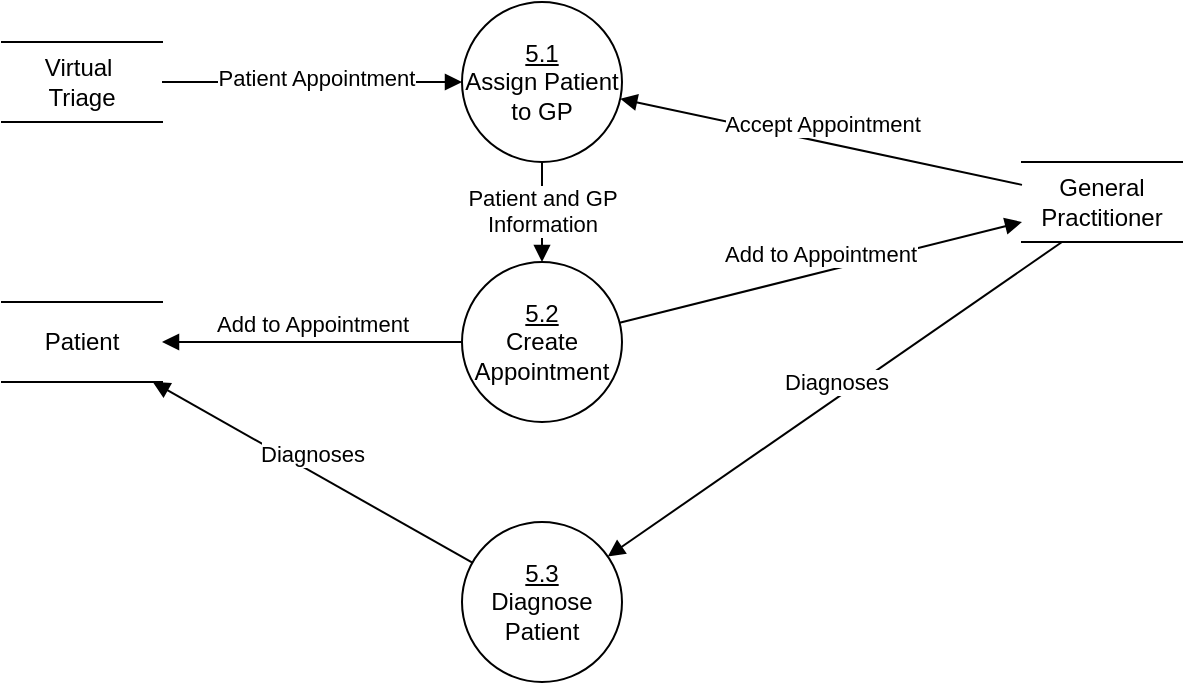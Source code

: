 <mxfile version="24.8.3">
  <diagram name="Page-1" id="lmwBjhlTVjfdz_8rSz0Z">
    <mxGraphModel dx="625" dy="654" grid="1" gridSize="10" guides="1" tooltips="1" connect="1" arrows="1" fold="1" page="1" pageScale="1" pageWidth="850" pageHeight="1100" math="0" shadow="0">
      <root>
        <mxCell id="0" />
        <mxCell id="1" parent="0" />
        <mxCell id="RXX17aKGSC6OlVybVhoN-1" value="&lt;u&gt;5.2&lt;/u&gt;&lt;div&gt;Create Appointment&lt;/div&gt;" style="ellipse;whiteSpace=wrap;html=1;aspect=fixed;" parent="1" vertex="1">
          <mxGeometry x="360" y="190" width="80" height="80" as="geometry" />
        </mxCell>
        <mxCell id="RXX17aKGSC6OlVybVhoN-2" value="&lt;u&gt;5.1&lt;/u&gt;&lt;div&gt;Assign Patient to GP&lt;/div&gt;" style="ellipse;whiteSpace=wrap;html=1;aspect=fixed;" parent="1" vertex="1">
          <mxGeometry x="360" y="60" width="80" height="80" as="geometry" />
        </mxCell>
        <mxCell id="RXX17aKGSC6OlVybVhoN-3" value="General Practitioner" style="shape=partialRectangle;whiteSpace=wrap;html=1;left=0;right=0;fillColor=none;" parent="1" vertex="1">
          <mxGeometry x="640" y="140" width="80" height="40" as="geometry" />
        </mxCell>
        <mxCell id="RXX17aKGSC6OlVybVhoN-4" value="Accept Appointment" style="html=1;verticalAlign=bottom;endArrow=block;curved=0;rounded=0;" parent="1" source="RXX17aKGSC6OlVybVhoN-3" target="RXX17aKGSC6OlVybVhoN-2" edge="1">
          <mxGeometry width="80" relative="1" as="geometry">
            <mxPoint x="500" y="160" as="sourcePoint" />
            <mxPoint x="580" y="160" as="targetPoint" />
          </mxGeometry>
        </mxCell>
        <mxCell id="RXX17aKGSC6OlVybVhoN-5" value="Virtual&amp;nbsp;&lt;div&gt;Triage&lt;/div&gt;" style="shape=partialRectangle;whiteSpace=wrap;html=1;left=0;right=0;fillColor=none;" parent="1" vertex="1">
          <mxGeometry x="130" y="80" width="80" height="40" as="geometry" />
        </mxCell>
        <mxCell id="RXX17aKGSC6OlVybVhoN-7" value="" style="html=1;verticalAlign=bottom;endArrow=block;curved=0;rounded=0;" parent="1" source="RXX17aKGSC6OlVybVhoN-5" target="RXX17aKGSC6OlVybVhoN-2" edge="1">
          <mxGeometry width="80" relative="1" as="geometry">
            <mxPoint x="260" y="150" as="sourcePoint" />
            <mxPoint x="340" y="150" as="targetPoint" />
          </mxGeometry>
        </mxCell>
        <mxCell id="FxqJOd0t4ipzE0LaNOd2-1" value="Patient Appointment" style="edgeLabel;html=1;align=center;verticalAlign=middle;resizable=0;points=[];" vertex="1" connectable="0" parent="RXX17aKGSC6OlVybVhoN-7">
          <mxGeometry x="0.091" y="3" relative="1" as="geometry">
            <mxPoint x="-5" y="1" as="offset" />
          </mxGeometry>
        </mxCell>
        <mxCell id="RXX17aKGSC6OlVybVhoN-8" value="Patient and GP&lt;div&gt;Information&lt;/div&gt;" style="html=1;verticalAlign=bottom;endArrow=block;curved=0;rounded=0;" parent="1" source="RXX17aKGSC6OlVybVhoN-2" target="RXX17aKGSC6OlVybVhoN-1" edge="1">
          <mxGeometry x="0.6" width="80" relative="1" as="geometry">
            <mxPoint x="320" y="160" as="sourcePoint" />
            <mxPoint x="400" y="160" as="targetPoint" />
            <mxPoint as="offset" />
          </mxGeometry>
        </mxCell>
        <mxCell id="RXX17aKGSC6OlVybVhoN-9" value="&lt;u&gt;5.3&lt;/u&gt;&lt;div&gt;Diagnose Patient&lt;/div&gt;" style="ellipse;whiteSpace=wrap;html=1;aspect=fixed;" parent="1" vertex="1">
          <mxGeometry x="360" y="320" width="80" height="80" as="geometry" />
        </mxCell>
        <mxCell id="RXX17aKGSC6OlVybVhoN-10" value="Diagnoses" style="html=1;verticalAlign=bottom;endArrow=block;curved=0;rounded=0;exitX=0.25;exitY=1;exitDx=0;exitDy=0;" parent="1" source="RXX17aKGSC6OlVybVhoN-3" target="RXX17aKGSC6OlVybVhoN-9" edge="1">
          <mxGeometry width="80" relative="1" as="geometry">
            <mxPoint x="550" y="250" as="sourcePoint" />
            <mxPoint x="630" y="250" as="targetPoint" />
          </mxGeometry>
        </mxCell>
        <mxCell id="RXX17aKGSC6OlVybVhoN-11" value="Patient" style="shape=partialRectangle;whiteSpace=wrap;html=1;left=0;right=0;fillColor=none;" parent="1" vertex="1">
          <mxGeometry x="130" y="210" width="80" height="40" as="geometry" />
        </mxCell>
        <mxCell id="RXX17aKGSC6OlVybVhoN-12" value="Diagnoses" style="html=1;verticalAlign=bottom;endArrow=block;curved=0;rounded=0;" parent="1" source="RXX17aKGSC6OlVybVhoN-9" target="RXX17aKGSC6OlVybVhoN-11" edge="1">
          <mxGeometry width="80" relative="1" as="geometry">
            <mxPoint x="250" y="330" as="sourcePoint" />
            <mxPoint x="330" y="330" as="targetPoint" />
          </mxGeometry>
        </mxCell>
        <mxCell id="RXX17aKGSC6OlVybVhoN-13" value="Add to Appointment" style="html=1;verticalAlign=bottom;endArrow=block;curved=0;rounded=0;" parent="1" source="RXX17aKGSC6OlVybVhoN-1" target="RXX17aKGSC6OlVybVhoN-11" edge="1">
          <mxGeometry width="80" relative="1" as="geometry">
            <mxPoint x="260" y="180" as="sourcePoint" />
            <mxPoint x="340" y="180" as="targetPoint" />
          </mxGeometry>
        </mxCell>
        <mxCell id="RXX17aKGSC6OlVybVhoN-14" value="Add to Appointment" style="html=1;verticalAlign=bottom;endArrow=block;curved=0;rounded=0;" parent="1" source="RXX17aKGSC6OlVybVhoN-1" target="RXX17aKGSC6OlVybVhoN-3" edge="1">
          <mxGeometry width="80" relative="1" as="geometry">
            <mxPoint x="470" y="220" as="sourcePoint" />
            <mxPoint x="550" y="220" as="targetPoint" />
          </mxGeometry>
        </mxCell>
      </root>
    </mxGraphModel>
  </diagram>
</mxfile>
